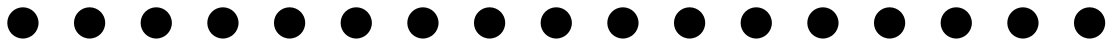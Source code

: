 digraph test {
	graph [size="35,35", ratio=fill];
	node [label="\N"];
	graph [bb="0,0,148,148"];
	written_communication [label="", color=black, height="0.19444", style=filled, width="0.19444", pos="44,44"];
	abstract_entity [label="", color=black, height="0.19444", style=filled, width="0.19444", pos="77,41"];
	written_language [label="", color=black, height="0.19444", style=filled, width="0.19444", pos="77,74"];
	fantasy [label="", color=black, height="0.19444", style=filled, width="0.19444", pos="44,77"];
	written_material [label="", color=black, height="0.19444", style=filled, width="0.19444", pos="107,107"];
	sciencefiction [label="", color=black, height="0.19444", style=filled, width="0.19444", pos="11,107"];
	literary_composition [label="", color=black, height="0.19444", style=filled, width="0.19444", pos="11,74"];
	communication [label="", color=black, height="0.19444", style=filled, width="0.19444", pos="11,41"];
	abstraction [label="", color=black, height="0.19444", style=filled, width="0.19444", pos="44,11"];
	black_and_white [label="", color=black, height="0.19444", style=filled, width="0.19444", pos="77,8"];
	phantasy [label="", color=black, height="0.19444", style=filled, width="0.19444", pos="110,8"];
	piece_of_writing [label="", color=black, height="0.19444", style=filled, width="0.19444", pos="110,41"];
	writing [label="", color=black, height="0.19444", style=filled, width="0.19444", pos="110,74"];
	literary_work [label="", color=black, height="0.19444", style=filled, width="0.19444", pos="74,110"];
	fiction [label="", color=black, height="0.19444", style=filled, width="0.19444", pos="8,8"];
	cyberpunk [label="", color=black, height="0.19444", style=filled, width="0.19444", pos="140,107"];
	entity [label="", color=black, height="0.19444", style=filled, width="0.19444", pos="140,140"];
}
